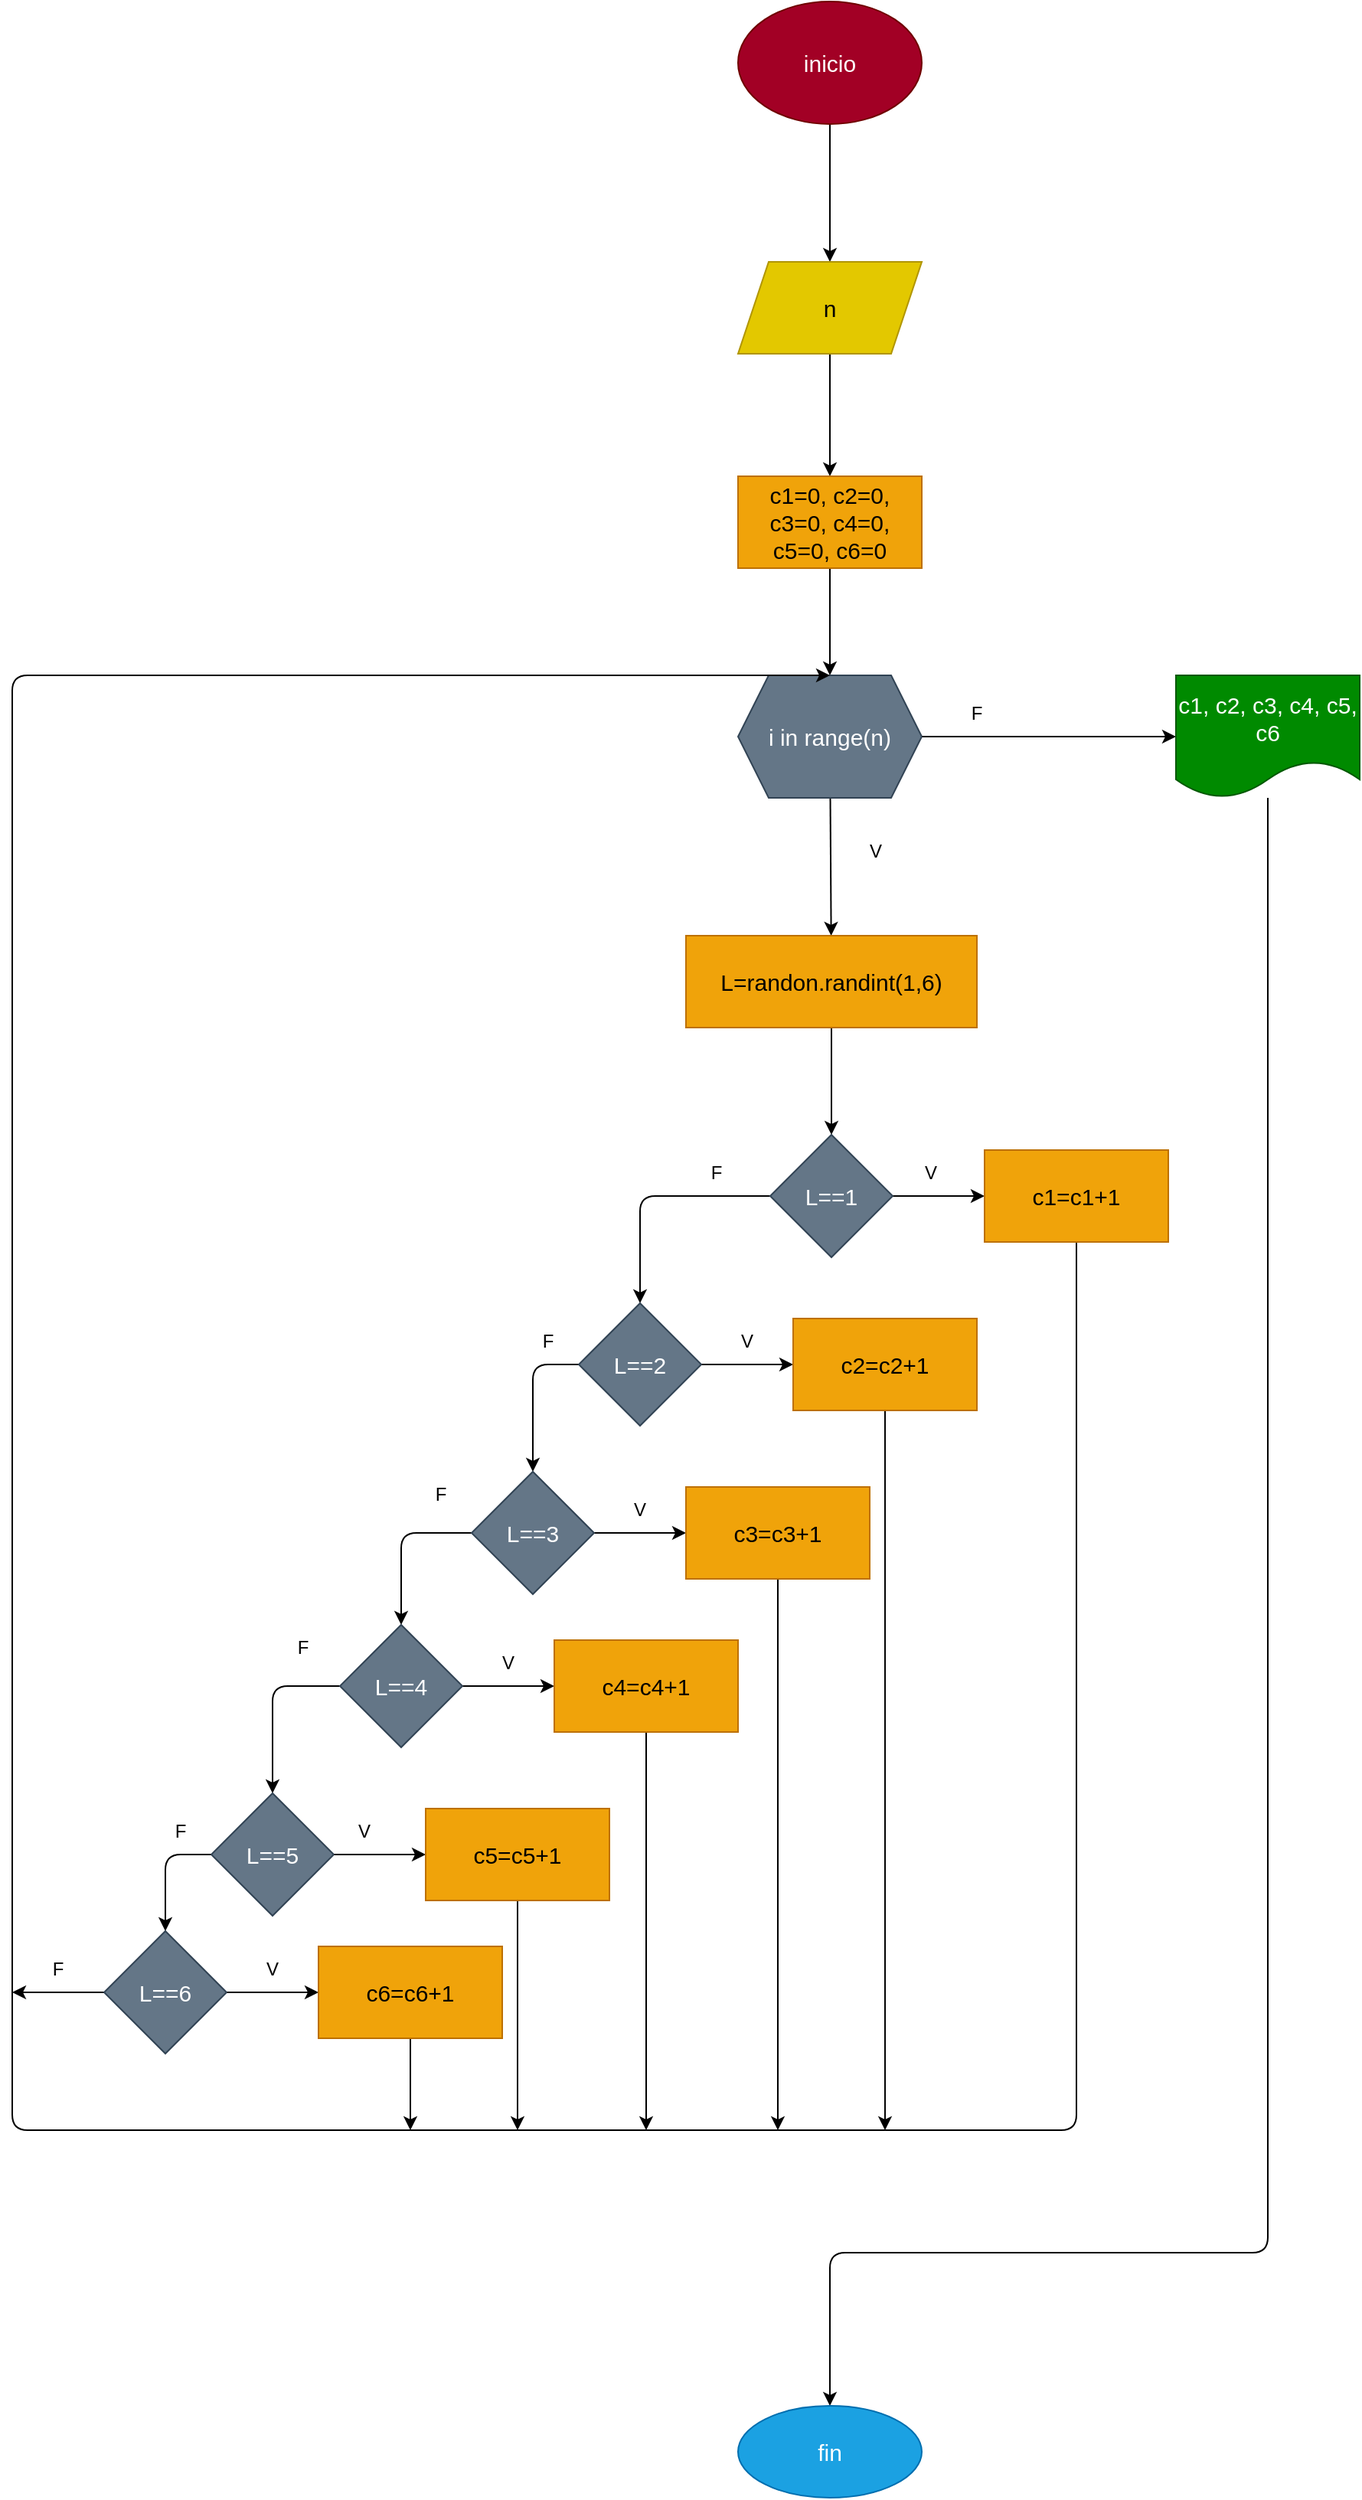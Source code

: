 <mxfile>
    <diagram id="05PreEs8ji1y7hlkiAob" name="Page-1">
        <mxGraphModel dx="1979" dy="790" grid="1" gridSize="10" guides="1" tooltips="1" connect="1" arrows="1" fold="1" page="1" pageScale="1" pageWidth="827" pageHeight="1169" math="0" shadow="0">
            <root>
                <mxCell id="0"/>
                <mxCell id="1" parent="0"/>
                <mxCell id="4" value="" style="edgeStyle=none;html=1;fontSize=15;" parent="1" source="2" target="3" edge="1">
                    <mxGeometry relative="1" as="geometry"/>
                </mxCell>
                <mxCell id="2" value="inicio" style="ellipse;whiteSpace=wrap;html=1;fontSize=15;fillColor=#a20025;fontColor=#ffffff;strokeColor=#6F0000;" parent="1" vertex="1">
                    <mxGeometry x="354" y="10" width="120" height="80" as="geometry"/>
                </mxCell>
                <mxCell id="6" value="" style="edgeStyle=none;html=1;fontSize=15;" parent="1" source="3" target="5" edge="1">
                    <mxGeometry relative="1" as="geometry"/>
                </mxCell>
                <mxCell id="3" value="n" style="shape=parallelogram;perimeter=parallelogramPerimeter;whiteSpace=wrap;html=1;fixedSize=1;fontSize=15;fillColor=#e3c800;fontColor=#000000;strokeColor=#B09500;" parent="1" vertex="1">
                    <mxGeometry x="354" y="180" width="120" height="60" as="geometry"/>
                </mxCell>
                <mxCell id="10" value="" style="edgeStyle=none;html=1;fontSize=15;" parent="1" source="5" target="9" edge="1">
                    <mxGeometry relative="1" as="geometry"/>
                </mxCell>
                <mxCell id="5" value="c1=0, c2=0, c3=0, c4=0, c5=0, c6=0" style="whiteSpace=wrap;html=1;fontSize=15;fillColor=#f0a30a;fontColor=#000000;strokeColor=#BD7000;" parent="1" vertex="1">
                    <mxGeometry x="354" y="320" width="120" height="60" as="geometry"/>
                </mxCell>
                <mxCell id="12" value="" style="edgeStyle=none;html=1;fontSize=15;" parent="1" source="9" target="11" edge="1">
                    <mxGeometry relative="1" as="geometry"/>
                </mxCell>
                <mxCell id="72" value="" style="edgeStyle=none;html=1;" edge="1" parent="1" source="9" target="71">
                    <mxGeometry relative="1" as="geometry"/>
                </mxCell>
                <mxCell id="9" value="i in range(n)" style="shape=hexagon;perimeter=hexagonPerimeter2;whiteSpace=wrap;html=1;fixedSize=1;fontSize=15;fillColor=#647687;fontColor=#ffffff;strokeColor=#314354;" parent="1" vertex="1">
                    <mxGeometry x="354" y="450" width="120" height="80" as="geometry"/>
                </mxCell>
                <mxCell id="14" value="" style="edgeStyle=none;html=1;fontSize=15;" parent="1" source="11" target="13" edge="1">
                    <mxGeometry relative="1" as="geometry"/>
                </mxCell>
                <mxCell id="11" value="L=randon.randint(1,6)" style="whiteSpace=wrap;html=1;fontSize=15;fillColor=#f0a30a;fontColor=#000000;strokeColor=#BD7000;" parent="1" vertex="1">
                    <mxGeometry x="320" y="620" width="190" height="60" as="geometry"/>
                </mxCell>
                <mxCell id="16" value="" style="edgeStyle=none;html=1;fontSize=15;startArrow=none;exitX=1;exitY=0.5;exitDx=0;exitDy=0;" parent="1" source="13" target="15" edge="1">
                    <mxGeometry relative="1" as="geometry">
                        <mxPoint x="500" y="757.857" as="sourcePoint"/>
                    </mxGeometry>
                </mxCell>
                <mxCell id="18" value="" style="edgeStyle=none;html=1;fontSize=15;entryX=0.5;entryY=0;entryDx=0;entryDy=0;" parent="1" source="13" target="17" edge="1">
                    <mxGeometry relative="1" as="geometry">
                        <Array as="points">
                            <mxPoint x="290" y="790"/>
                        </Array>
                    </mxGeometry>
                </mxCell>
                <mxCell id="13" value="L==1" style="rhombus;whiteSpace=wrap;html=1;fontSize=15;fillColor=#647687;fontColor=#ffffff;strokeColor=#314354;" parent="1" vertex="1">
                    <mxGeometry x="375" y="750" width="80" height="80" as="geometry"/>
                </mxCell>
                <mxCell id="37" style="edgeStyle=none;html=1;fontSize=15;entryX=0.5;entryY=0;entryDx=0;entryDy=0;" parent="1" source="15" target="9" edge="1">
                    <mxGeometry relative="1" as="geometry">
                        <mxPoint x="-110" y="388" as="targetPoint"/>
                        <Array as="points">
                            <mxPoint x="575" y="1400"/>
                            <mxPoint x="-120" y="1400"/>
                            <mxPoint x="-120" y="450"/>
                        </Array>
                    </mxGeometry>
                </mxCell>
                <mxCell id="15" value="c1=c1+1" style="whiteSpace=wrap;html=1;fontSize=15;fillColor=#f0a30a;fontColor=#000000;strokeColor=#BD7000;" parent="1" vertex="1">
                    <mxGeometry x="515" y="760" width="120" height="60" as="geometry"/>
                </mxCell>
                <mxCell id="20" value="" style="edgeStyle=none;html=1;fontSize=15;" parent="1" source="17" target="19" edge="1">
                    <mxGeometry relative="1" as="geometry"/>
                </mxCell>
                <mxCell id="33" style="edgeStyle=none;html=1;entryX=0.5;entryY=0;entryDx=0;entryDy=0;fontSize=15;exitX=0;exitY=0.5;exitDx=0;exitDy=0;" parent="1" source="17" target="22" edge="1">
                    <mxGeometry relative="1" as="geometry">
                        <Array as="points">
                            <mxPoint x="220" y="900"/>
                        </Array>
                    </mxGeometry>
                </mxCell>
                <mxCell id="17" value="L==2" style="rhombus;whiteSpace=wrap;html=1;fontSize=15;fillColor=#647687;fontColor=#ffffff;strokeColor=#314354;" parent="1" vertex="1">
                    <mxGeometry x="250" y="860" width="80" height="80" as="geometry"/>
                </mxCell>
                <mxCell id="38" style="edgeStyle=none;html=1;fontSize=15;" parent="1" source="19" edge="1">
                    <mxGeometry relative="1" as="geometry">
                        <mxPoint x="450" y="1400" as="targetPoint"/>
                    </mxGeometry>
                </mxCell>
                <mxCell id="19" value="c2=c2+1" style="whiteSpace=wrap;html=1;fontSize=15;fillColor=#f0a30a;fontColor=#000000;strokeColor=#BD7000;" parent="1" vertex="1">
                    <mxGeometry x="390" y="870" width="120" height="60" as="geometry"/>
                </mxCell>
                <mxCell id="21" value="" style="edgeStyle=none;html=1;fontSize=15;" parent="1" source="22" target="23" edge="1">
                    <mxGeometry relative="1" as="geometry"/>
                </mxCell>
                <mxCell id="34" style="edgeStyle=none;html=1;entryX=0.5;entryY=0;entryDx=0;entryDy=0;fontSize=15;" parent="1" source="22" target="25" edge="1">
                    <mxGeometry relative="1" as="geometry">
                        <Array as="points">
                            <mxPoint x="134" y="1010"/>
                        </Array>
                    </mxGeometry>
                </mxCell>
                <mxCell id="22" value="L==3" style="rhombus;whiteSpace=wrap;html=1;fontSize=15;fillColor=#647687;fontColor=#ffffff;strokeColor=#314354;" parent="1" vertex="1">
                    <mxGeometry x="180" y="970" width="80" height="80" as="geometry"/>
                </mxCell>
                <mxCell id="39" style="edgeStyle=none;html=1;fontSize=15;" parent="1" source="23" edge="1">
                    <mxGeometry relative="1" as="geometry">
                        <mxPoint x="380" y="1400" as="targetPoint"/>
                    </mxGeometry>
                </mxCell>
                <mxCell id="23" value="c3=c3+1" style="whiteSpace=wrap;html=1;fontSize=15;fillColor=#f0a30a;fontColor=#000000;strokeColor=#BD7000;" parent="1" vertex="1">
                    <mxGeometry x="320" y="980" width="120" height="60" as="geometry"/>
                </mxCell>
                <mxCell id="24" value="" style="edgeStyle=none;html=1;fontSize=15;" parent="1" source="25" target="26" edge="1">
                    <mxGeometry relative="1" as="geometry"/>
                </mxCell>
                <mxCell id="35" style="edgeStyle=none;html=1;entryX=0.5;entryY=0;entryDx=0;entryDy=0;fontSize=15;" parent="1" source="25" target="28" edge="1">
                    <mxGeometry relative="1" as="geometry">
                        <Array as="points">
                            <mxPoint x="50" y="1110"/>
                        </Array>
                    </mxGeometry>
                </mxCell>
                <mxCell id="25" value="L==4" style="rhombus;whiteSpace=wrap;html=1;fontSize=15;fillColor=#647687;fontColor=#ffffff;strokeColor=#314354;" parent="1" vertex="1">
                    <mxGeometry x="94" y="1070" width="80" height="80" as="geometry"/>
                </mxCell>
                <mxCell id="40" style="edgeStyle=none;html=1;fontSize=15;" parent="1" source="26" edge="1">
                    <mxGeometry relative="1" as="geometry">
                        <mxPoint x="294" y="1400" as="targetPoint"/>
                    </mxGeometry>
                </mxCell>
                <mxCell id="26" value="c4=c4+1" style="whiteSpace=wrap;html=1;fontSize=15;fillColor=#f0a30a;fontColor=#000000;strokeColor=#BD7000;" parent="1" vertex="1">
                    <mxGeometry x="234" y="1080" width="120" height="60" as="geometry"/>
                </mxCell>
                <mxCell id="27" value="" style="edgeStyle=none;html=1;fontSize=15;" parent="1" source="28" target="29" edge="1">
                    <mxGeometry relative="1" as="geometry"/>
                </mxCell>
                <mxCell id="36" style="edgeStyle=none;html=1;entryX=0.5;entryY=0;entryDx=0;entryDy=0;fontSize=15;" parent="1" source="28" target="31" edge="1">
                    <mxGeometry relative="1" as="geometry">
                        <Array as="points">
                            <mxPoint x="-20" y="1220"/>
                        </Array>
                    </mxGeometry>
                </mxCell>
                <mxCell id="28" value="L==5" style="rhombus;whiteSpace=wrap;html=1;fontSize=15;fillColor=#647687;fontColor=#ffffff;strokeColor=#314354;" parent="1" vertex="1">
                    <mxGeometry x="10" y="1180" width="80" height="80" as="geometry"/>
                </mxCell>
                <mxCell id="41" style="edgeStyle=none;html=1;fontSize=15;" parent="1" source="29" edge="1">
                    <mxGeometry relative="1" as="geometry">
                        <mxPoint x="210" y="1400" as="targetPoint"/>
                    </mxGeometry>
                </mxCell>
                <mxCell id="29" value="c5=c5+1" style="whiteSpace=wrap;html=1;fontSize=15;fillColor=#f0a30a;fontColor=#000000;strokeColor=#BD7000;" parent="1" vertex="1">
                    <mxGeometry x="150" y="1190" width="120" height="60" as="geometry"/>
                </mxCell>
                <mxCell id="30" value="" style="edgeStyle=none;html=1;fontSize=15;" parent="1" source="31" target="32" edge="1">
                    <mxGeometry relative="1" as="geometry"/>
                </mxCell>
                <mxCell id="46" style="edgeStyle=none;html=1;fontSize=15;" parent="1" source="31" edge="1">
                    <mxGeometry relative="1" as="geometry">
                        <mxPoint x="-120" y="1310" as="targetPoint"/>
                    </mxGeometry>
                </mxCell>
                <mxCell id="31" value="L==6" style="rhombus;whiteSpace=wrap;html=1;fontSize=15;fillColor=#647687;fontColor=#ffffff;strokeColor=#314354;" parent="1" vertex="1">
                    <mxGeometry x="-60" y="1270" width="80" height="80" as="geometry"/>
                </mxCell>
                <mxCell id="43" style="edgeStyle=none;html=1;fontSize=15;" parent="1" source="32" edge="1">
                    <mxGeometry relative="1" as="geometry">
                        <mxPoint x="140" y="1400" as="targetPoint"/>
                    </mxGeometry>
                </mxCell>
                <mxCell id="32" value="c6=c6+1" style="whiteSpace=wrap;html=1;fontSize=15;fillColor=#f0a30a;fontColor=#000000;strokeColor=#BD7000;" parent="1" vertex="1">
                    <mxGeometry x="80" y="1280" width="120" height="60" as="geometry"/>
                </mxCell>
                <mxCell id="47" value="V" style="text;html=1;strokeColor=none;fillColor=none;align=center;verticalAlign=middle;whiteSpace=wrap;rounded=0;" vertex="1" parent="1">
                    <mxGeometry x="414" y="550" width="60" height="30" as="geometry"/>
                </mxCell>
                <mxCell id="51" value="V" style="text;html=1;strokeColor=none;fillColor=none;align=center;verticalAlign=middle;whiteSpace=wrap;rounded=0;" vertex="1" parent="1">
                    <mxGeometry x="330" y="870" width="60" height="30" as="geometry"/>
                </mxCell>
                <mxCell id="52" value="V" style="text;html=1;strokeColor=none;fillColor=none;align=center;verticalAlign=middle;whiteSpace=wrap;rounded=0;" vertex="1" parent="1">
                    <mxGeometry x="260" y="980" width="60" height="30" as="geometry"/>
                </mxCell>
                <mxCell id="53" value="V" style="text;html=1;strokeColor=none;fillColor=none;align=center;verticalAlign=middle;whiteSpace=wrap;rounded=0;" vertex="1" parent="1">
                    <mxGeometry x="174" y="1080" width="60" height="30" as="geometry"/>
                </mxCell>
                <mxCell id="55" value="V" style="text;html=1;strokeColor=none;fillColor=none;align=center;verticalAlign=middle;whiteSpace=wrap;rounded=0;" vertex="1" parent="1">
                    <mxGeometry x="80" y="1190" width="60" height="30" as="geometry"/>
                </mxCell>
                <mxCell id="56" value="V" style="text;html=1;strokeColor=none;fillColor=none;align=center;verticalAlign=middle;whiteSpace=wrap;rounded=0;" vertex="1" parent="1">
                    <mxGeometry x="20" y="1280" width="60" height="30" as="geometry"/>
                </mxCell>
                <mxCell id="58" value="V" style="text;html=1;strokeColor=none;fillColor=none;align=center;verticalAlign=middle;whiteSpace=wrap;rounded=0;" vertex="1" parent="1">
                    <mxGeometry x="450" y="760" width="60" height="30" as="geometry"/>
                </mxCell>
                <mxCell id="59" value="F" style="text;html=1;strokeColor=none;fillColor=none;align=center;verticalAlign=middle;whiteSpace=wrap;rounded=0;" vertex="1" parent="1">
                    <mxGeometry x="310" y="760" width="60" height="30" as="geometry"/>
                </mxCell>
                <mxCell id="60" value="F" style="text;html=1;strokeColor=none;fillColor=none;align=center;verticalAlign=middle;whiteSpace=wrap;rounded=0;" vertex="1" parent="1">
                    <mxGeometry x="200" y="870" width="60" height="30" as="geometry"/>
                </mxCell>
                <mxCell id="64" value="F" style="text;html=1;strokeColor=none;fillColor=none;align=center;verticalAlign=middle;whiteSpace=wrap;rounded=0;" vertex="1" parent="1">
                    <mxGeometry x="130" y="970" width="60" height="30" as="geometry"/>
                </mxCell>
                <mxCell id="66" value="F" style="text;html=1;strokeColor=none;fillColor=none;align=center;verticalAlign=middle;whiteSpace=wrap;rounded=0;" vertex="1" parent="1">
                    <mxGeometry x="40" y="1070" width="60" height="30" as="geometry"/>
                </mxCell>
                <mxCell id="67" value="F" style="text;html=1;strokeColor=none;fillColor=none;align=center;verticalAlign=middle;whiteSpace=wrap;rounded=0;" vertex="1" parent="1">
                    <mxGeometry x="-40" y="1190" width="60" height="30" as="geometry"/>
                </mxCell>
                <mxCell id="68" value="F" style="text;html=1;strokeColor=none;fillColor=none;align=center;verticalAlign=middle;whiteSpace=wrap;rounded=0;" vertex="1" parent="1">
                    <mxGeometry x="-120" y="1280" width="60" height="30" as="geometry"/>
                </mxCell>
                <mxCell id="69" value="F" style="text;html=1;strokeColor=none;fillColor=none;align=center;verticalAlign=middle;whiteSpace=wrap;rounded=0;" vertex="1" parent="1">
                    <mxGeometry x="480" y="460" width="60" height="30" as="geometry"/>
                </mxCell>
                <mxCell id="74" value="" style="edgeStyle=none;html=1;" edge="1" parent="1" source="71" target="73">
                    <mxGeometry relative="1" as="geometry">
                        <Array as="points">
                            <mxPoint x="700" y="1480"/>
                            <mxPoint x="414" y="1480"/>
                        </Array>
                    </mxGeometry>
                </mxCell>
                <mxCell id="71" value="c1, c2, c3, c4, c5, c6" style="shape=document;whiteSpace=wrap;html=1;boundedLbl=1;fontSize=15;fillColor=#008a00;fontColor=#ffffff;strokeColor=#005700;" vertex="1" parent="1">
                    <mxGeometry x="640" y="450" width="120" height="80" as="geometry"/>
                </mxCell>
                <mxCell id="73" value="fin" style="ellipse;whiteSpace=wrap;html=1;fontSize=15;fillColor=#1ba1e2;fontColor=#ffffff;strokeColor=#006EAF;" vertex="1" parent="1">
                    <mxGeometry x="354" y="1580" width="120" height="60" as="geometry"/>
                </mxCell>
            </root>
        </mxGraphModel>
    </diagram>
</mxfile>